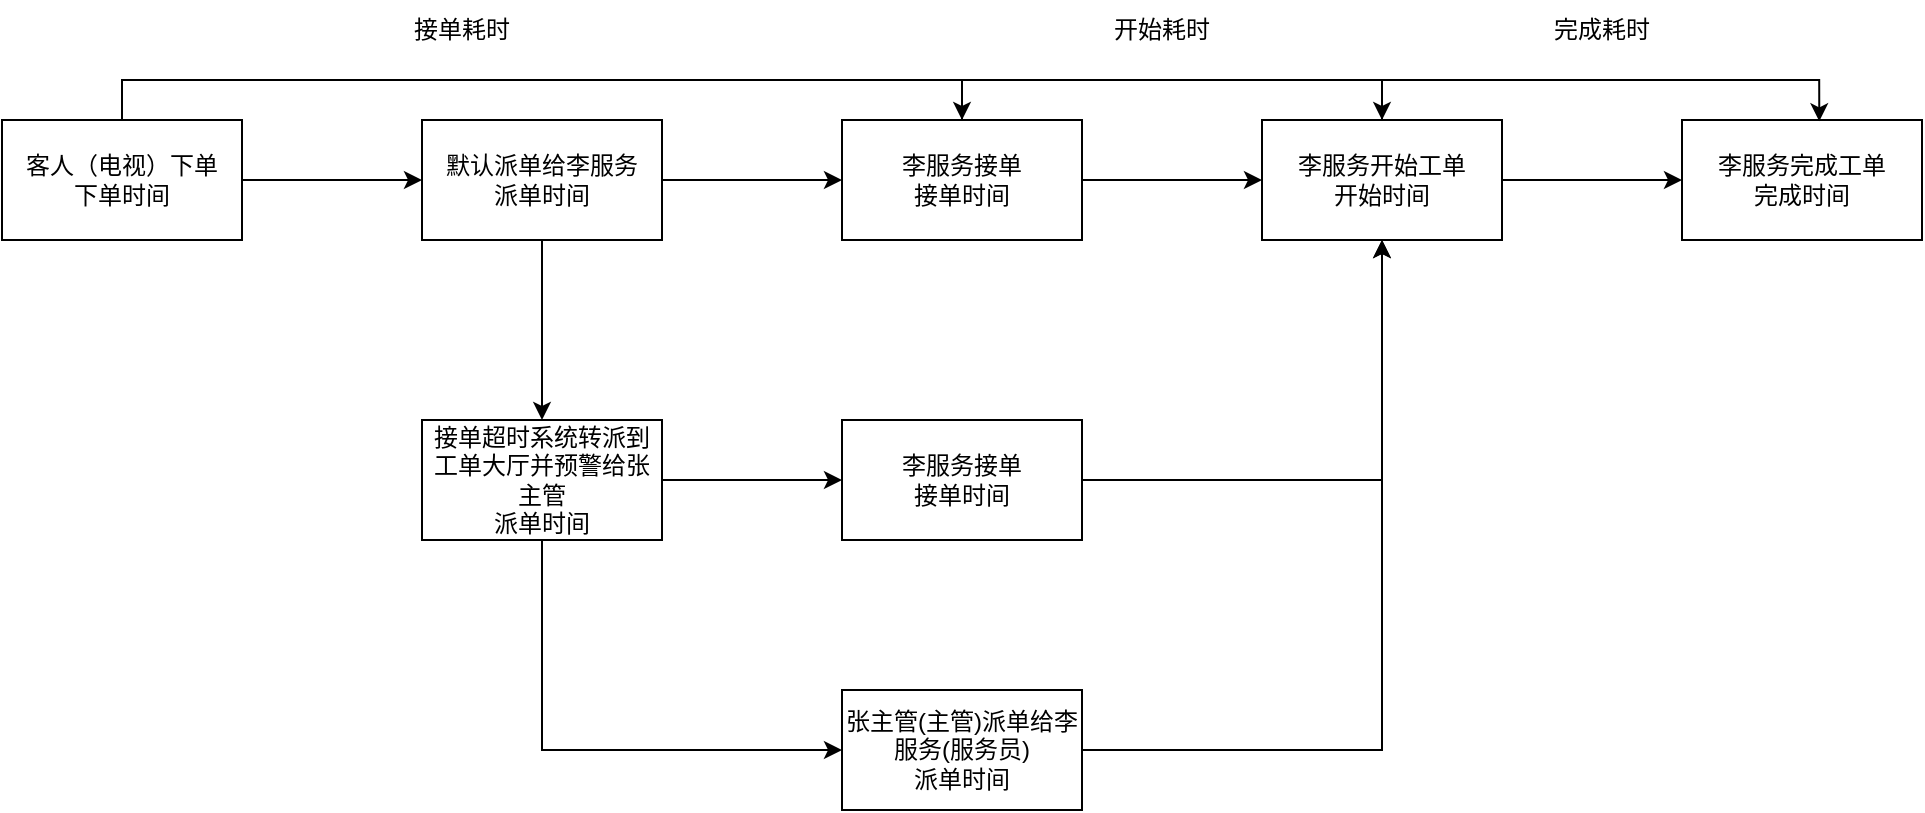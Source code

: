 <mxfile version="24.7.7">
  <diagram name="第 1 页" id="88uFfuZkTPJbKX7Ub5X4">
    <mxGraphModel dx="934" dy="534" grid="1" gridSize="10" guides="1" tooltips="1" connect="1" arrows="1" fold="1" page="1" pageScale="1" pageWidth="827" pageHeight="1169" math="0" shadow="0">
      <root>
        <mxCell id="0" />
        <mxCell id="1" parent="0" />
        <mxCell id="CnCfioJ91DQJozxlzagj-3" style="edgeStyle=orthogonalEdgeStyle;rounded=0;orthogonalLoop=1;jettySize=auto;html=1;exitX=1;exitY=0.5;exitDx=0;exitDy=0;entryX=0;entryY=0.5;entryDx=0;entryDy=0;" edge="1" parent="1" source="CnCfioJ91DQJozxlzagj-1" target="CnCfioJ91DQJozxlzagj-2">
          <mxGeometry relative="1" as="geometry" />
        </mxCell>
        <mxCell id="CnCfioJ91DQJozxlzagj-14" style="edgeStyle=orthogonalEdgeStyle;rounded=0;orthogonalLoop=1;jettySize=auto;html=1;exitX=0.5;exitY=0;exitDx=0;exitDy=0;entryX=0.5;entryY=0;entryDx=0;entryDy=0;" edge="1" parent="1" source="CnCfioJ91DQJozxlzagj-1" target="CnCfioJ91DQJozxlzagj-4">
          <mxGeometry relative="1" as="geometry" />
        </mxCell>
        <mxCell id="CnCfioJ91DQJozxlzagj-1" value="客人（电视）下单&lt;div&gt;下单时间&lt;/div&gt;" style="rounded=0;whiteSpace=wrap;html=1;" vertex="1" parent="1">
          <mxGeometry x="70" y="240" width="120" height="60" as="geometry" />
        </mxCell>
        <mxCell id="CnCfioJ91DQJozxlzagj-5" style="edgeStyle=orthogonalEdgeStyle;rounded=0;orthogonalLoop=1;jettySize=auto;html=1;exitX=1;exitY=0.5;exitDx=0;exitDy=0;" edge="1" parent="1" source="CnCfioJ91DQJozxlzagj-2" target="CnCfioJ91DQJozxlzagj-4">
          <mxGeometry relative="1" as="geometry" />
        </mxCell>
        <mxCell id="CnCfioJ91DQJozxlzagj-20" style="edgeStyle=orthogonalEdgeStyle;rounded=0;orthogonalLoop=1;jettySize=auto;html=1;exitX=0.5;exitY=1;exitDx=0;exitDy=0;entryX=0.5;entryY=0;entryDx=0;entryDy=0;" edge="1" parent="1" source="CnCfioJ91DQJozxlzagj-2" target="CnCfioJ91DQJozxlzagj-19">
          <mxGeometry relative="1" as="geometry" />
        </mxCell>
        <mxCell id="CnCfioJ91DQJozxlzagj-2" value="默认派单给李服务&lt;div&gt;派单时间&lt;/div&gt;" style="rounded=0;whiteSpace=wrap;html=1;" vertex="1" parent="1">
          <mxGeometry x="280" y="240" width="120" height="60" as="geometry" />
        </mxCell>
        <mxCell id="CnCfioJ91DQJozxlzagj-12" style="edgeStyle=orthogonalEdgeStyle;rounded=0;orthogonalLoop=1;jettySize=auto;html=1;exitX=0.5;exitY=0;exitDx=0;exitDy=0;entryX=0.5;entryY=0;entryDx=0;entryDy=0;" edge="1" parent="1" source="CnCfioJ91DQJozxlzagj-4" target="CnCfioJ91DQJozxlzagj-6">
          <mxGeometry relative="1" as="geometry" />
        </mxCell>
        <mxCell id="CnCfioJ91DQJozxlzagj-22" style="edgeStyle=orthogonalEdgeStyle;rounded=0;orthogonalLoop=1;jettySize=auto;html=1;exitX=1;exitY=0.5;exitDx=0;exitDy=0;entryX=0;entryY=0.5;entryDx=0;entryDy=0;" edge="1" parent="1" source="CnCfioJ91DQJozxlzagj-4" target="CnCfioJ91DQJozxlzagj-6">
          <mxGeometry relative="1" as="geometry" />
        </mxCell>
        <mxCell id="CnCfioJ91DQJozxlzagj-4" value="李服务接单&lt;div&gt;接单时间&lt;/div&gt;" style="rounded=0;whiteSpace=wrap;html=1;" vertex="1" parent="1">
          <mxGeometry x="490" y="240" width="120" height="60" as="geometry" />
        </mxCell>
        <mxCell id="CnCfioJ91DQJozxlzagj-23" style="edgeStyle=orthogonalEdgeStyle;rounded=0;orthogonalLoop=1;jettySize=auto;html=1;exitX=1;exitY=0.5;exitDx=0;exitDy=0;entryX=0;entryY=0.5;entryDx=0;entryDy=0;" edge="1" parent="1" source="CnCfioJ91DQJozxlzagj-6" target="CnCfioJ91DQJozxlzagj-7">
          <mxGeometry relative="1" as="geometry" />
        </mxCell>
        <mxCell id="CnCfioJ91DQJozxlzagj-6" value="&lt;div&gt;李服务开始工单&lt;/div&gt;&lt;div&gt;开始时间&lt;/div&gt;" style="rounded=0;whiteSpace=wrap;html=1;" vertex="1" parent="1">
          <mxGeometry x="700" y="240" width="120" height="60" as="geometry" />
        </mxCell>
        <mxCell id="CnCfioJ91DQJozxlzagj-7" value="&lt;div&gt;李服务完成工单&lt;/div&gt;&lt;div&gt;完成时间&lt;/div&gt;" style="rounded=0;whiteSpace=wrap;html=1;" vertex="1" parent="1">
          <mxGeometry x="910" y="240" width="120" height="60" as="geometry" />
        </mxCell>
        <mxCell id="CnCfioJ91DQJozxlzagj-8" style="edgeStyle=orthogonalEdgeStyle;rounded=0;orthogonalLoop=1;jettySize=auto;html=1;exitX=0.5;exitY=0;exitDx=0;exitDy=0;entryX=0.572;entryY=0.011;entryDx=0;entryDy=0;entryPerimeter=0;" edge="1" parent="1" source="CnCfioJ91DQJozxlzagj-6" target="CnCfioJ91DQJozxlzagj-7">
          <mxGeometry relative="1" as="geometry" />
        </mxCell>
        <mxCell id="CnCfioJ91DQJozxlzagj-10" value="完成耗时" style="text;html=1;align=center;verticalAlign=middle;whiteSpace=wrap;rounded=0;" vertex="1" parent="1">
          <mxGeometry x="840" y="180" width="60" height="30" as="geometry" />
        </mxCell>
        <mxCell id="CnCfioJ91DQJozxlzagj-13" value="开始耗时" style="text;html=1;align=center;verticalAlign=middle;whiteSpace=wrap;rounded=0;" vertex="1" parent="1">
          <mxGeometry x="620" y="180" width="60" height="30" as="geometry" />
        </mxCell>
        <mxCell id="CnCfioJ91DQJozxlzagj-15" value="接单耗时" style="text;html=1;align=center;verticalAlign=middle;whiteSpace=wrap;rounded=0;" vertex="1" parent="1">
          <mxGeometry x="270" y="180" width="60" height="30" as="geometry" />
        </mxCell>
        <mxCell id="CnCfioJ91DQJozxlzagj-21" style="edgeStyle=orthogonalEdgeStyle;rounded=0;orthogonalLoop=1;jettySize=auto;html=1;exitX=1;exitY=0.5;exitDx=0;exitDy=0;entryX=0.5;entryY=1;entryDx=0;entryDy=0;" edge="1" parent="1" source="CnCfioJ91DQJozxlzagj-17" target="CnCfioJ91DQJozxlzagj-6">
          <mxGeometry relative="1" as="geometry" />
        </mxCell>
        <mxCell id="CnCfioJ91DQJozxlzagj-17" value="张主管(主管)派单给李服务(服务员)&lt;div&gt;派单时间&lt;/div&gt;" style="rounded=0;whiteSpace=wrap;html=1;" vertex="1" parent="1">
          <mxGeometry x="490" y="525" width="120" height="60" as="geometry" />
        </mxCell>
        <mxCell id="CnCfioJ91DQJozxlzagj-31" style="edgeStyle=orthogonalEdgeStyle;rounded=0;orthogonalLoop=1;jettySize=auto;html=1;exitX=1;exitY=0.5;exitDx=0;exitDy=0;entryX=0;entryY=0.5;entryDx=0;entryDy=0;" edge="1" parent="1" source="CnCfioJ91DQJozxlzagj-19" target="CnCfioJ91DQJozxlzagj-24">
          <mxGeometry relative="1" as="geometry" />
        </mxCell>
        <mxCell id="CnCfioJ91DQJozxlzagj-32" style="edgeStyle=orthogonalEdgeStyle;rounded=0;orthogonalLoop=1;jettySize=auto;html=1;exitX=0.5;exitY=1;exitDx=0;exitDy=0;entryX=0;entryY=0.5;entryDx=0;entryDy=0;" edge="1" parent="1" source="CnCfioJ91DQJozxlzagj-19" target="CnCfioJ91DQJozxlzagj-17">
          <mxGeometry relative="1" as="geometry" />
        </mxCell>
        <mxCell id="CnCfioJ91DQJozxlzagj-19" value="接单超时系统转派到工单大厅并预警给张主管&lt;div&gt;派单时间&lt;/div&gt;" style="rounded=0;whiteSpace=wrap;html=1;" vertex="1" parent="1">
          <mxGeometry x="280" y="390" width="120" height="60" as="geometry" />
        </mxCell>
        <mxCell id="CnCfioJ91DQJozxlzagj-29" style="edgeStyle=orthogonalEdgeStyle;rounded=0;orthogonalLoop=1;jettySize=auto;html=1;exitX=1;exitY=0.5;exitDx=0;exitDy=0;" edge="1" parent="1" source="CnCfioJ91DQJozxlzagj-24" target="CnCfioJ91DQJozxlzagj-6">
          <mxGeometry relative="1" as="geometry" />
        </mxCell>
        <mxCell id="CnCfioJ91DQJozxlzagj-24" value="李服务接单&lt;div&gt;接单时间&lt;/div&gt;" style="rounded=0;whiteSpace=wrap;html=1;" vertex="1" parent="1">
          <mxGeometry x="490" y="390" width="120" height="60" as="geometry" />
        </mxCell>
      </root>
    </mxGraphModel>
  </diagram>
</mxfile>
